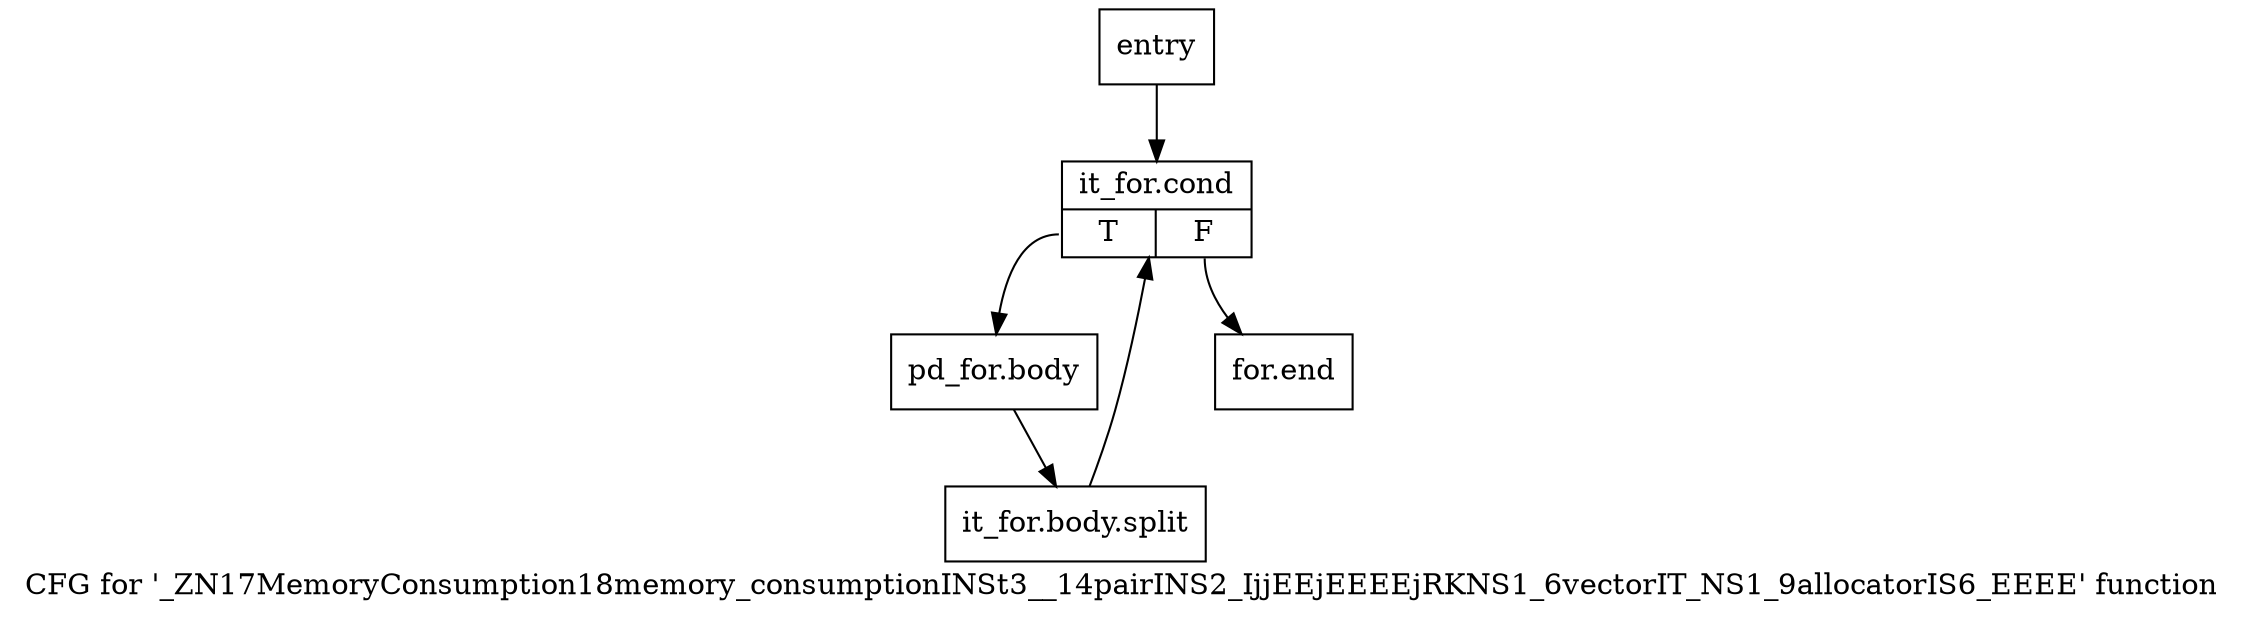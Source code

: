digraph "CFG for '_ZN17MemoryConsumption18memory_consumptionINSt3__14pairINS2_IjjEEjEEEEjRKNS1_6vectorIT_NS1_9allocatorIS6_EEEE' function" {
	label="CFG for '_ZN17MemoryConsumption18memory_consumptionINSt3__14pairINS2_IjjEEjEEEEjRKNS1_6vectorIT_NS1_9allocatorIS6_EEEE' function";

	Node0x4ddbae0 [shape=record,label="{entry}"];
	Node0x4ddbae0 -> Node0x4ddbb30;
	Node0x4ddbb30 [shape=record,label="{it_for.cond|{<s0>T|<s1>F}}"];
	Node0x4ddbb30:s0 -> Node0x4ddbb80;
	Node0x4ddbb30:s1 -> Node0x4ddbbd0;
	Node0x4ddbb80 [shape=record,label="{pd_for.body}"];
	Node0x4ddbb80 -> Node0xa3ed630;
	Node0xa3ed630 [shape=record,label="{it_for.body.split}"];
	Node0xa3ed630 -> Node0x4ddbb30;
	Node0x4ddbbd0 [shape=record,label="{for.end}"];
}
